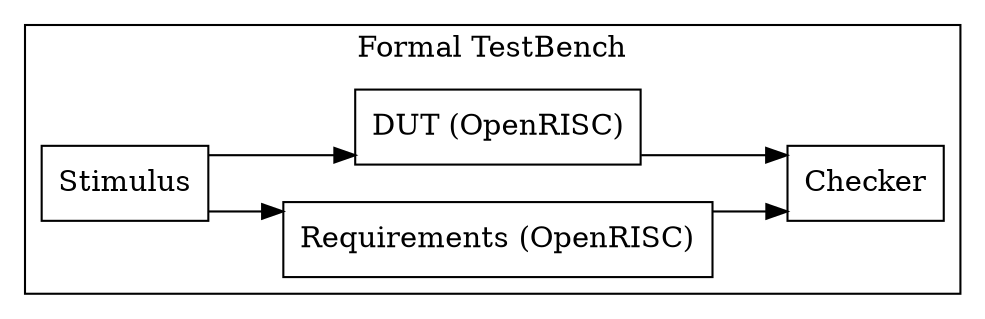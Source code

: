 digraph Project {
  // Introduction
  graph [rankdir = LR, splines=ortho];
  node[shape=record];

  // Blocks
  subgraph "cluster FormalTestBench" { label = "Formal TestBench";
    Stimulus[shape=box, label="Stimulus"];
    Requirements[shape=box, label="Requirements (OpenRISC)"];
    DUT[shape=box, label="DUT (OpenRISC)"];
    Checker[shape=box, label="Checker"];
  }

  // Sequence
  Stimulus -> Requirements;
  Stimulus -> DUT;
  Requirements -> Checker;
  DUT -> Checker;
}
